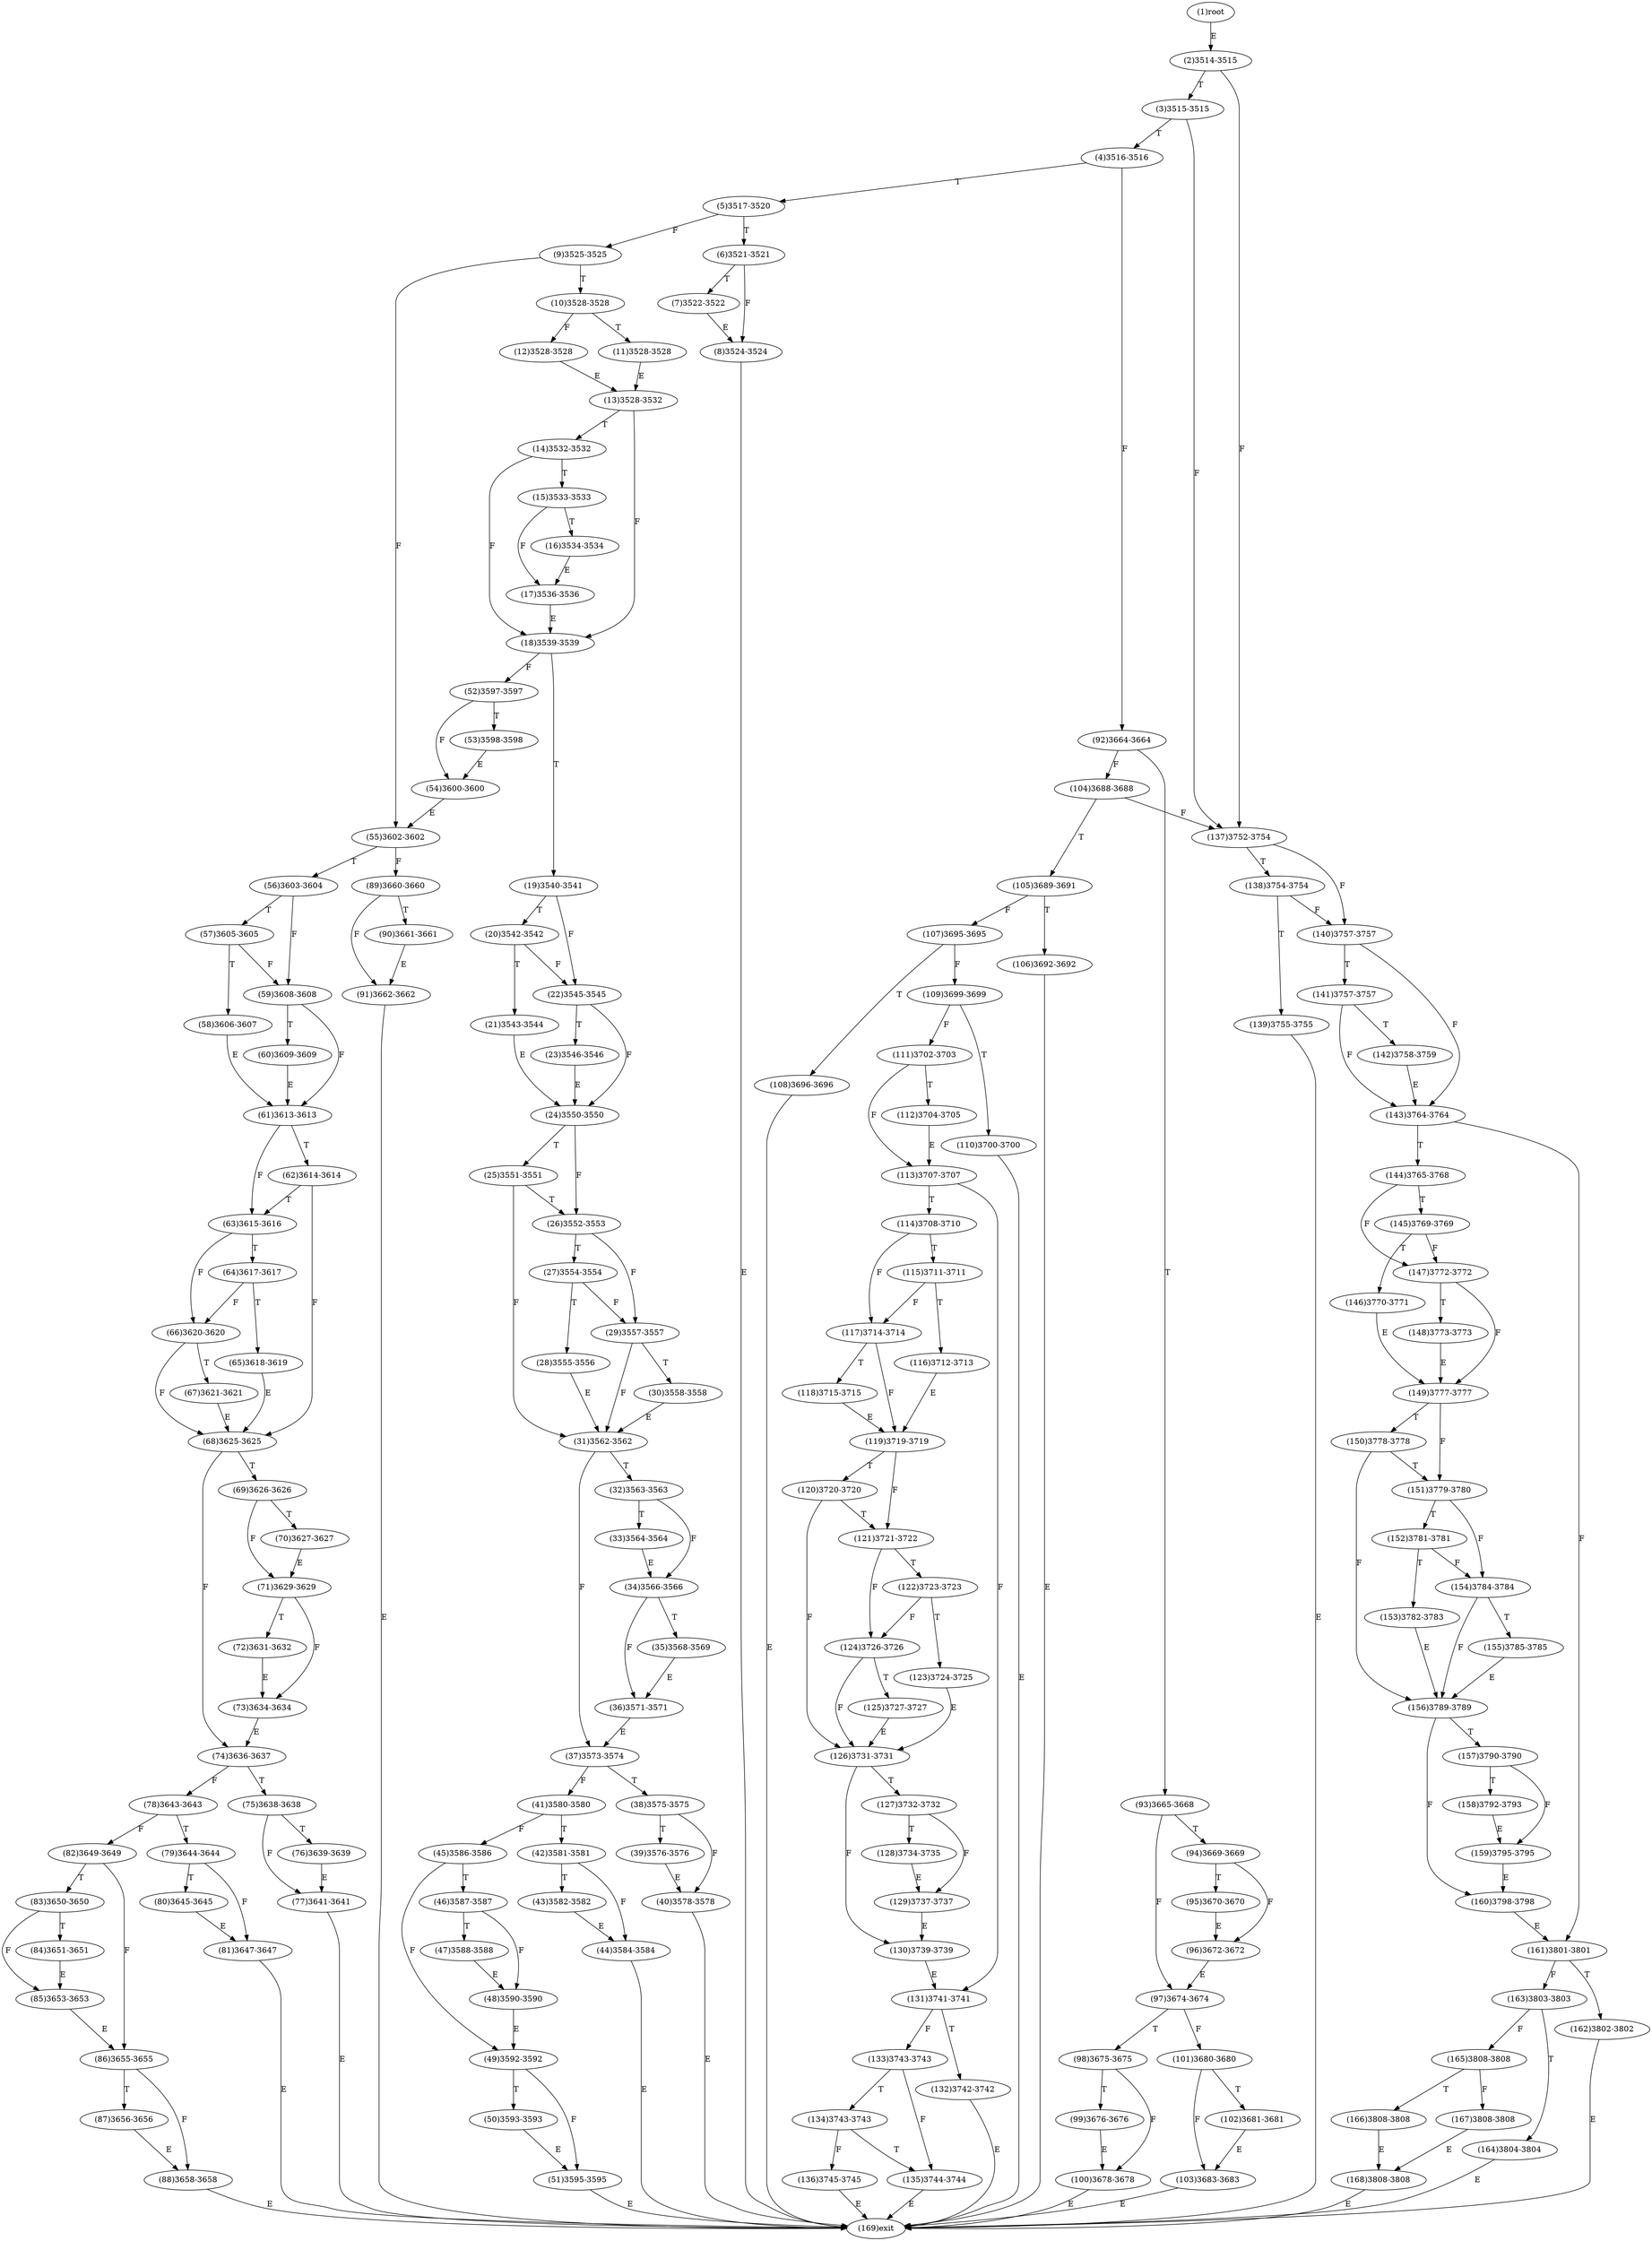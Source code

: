 digraph "" { 
1[ label="(1)root"];
2[ label="(2)3514-3515"];
3[ label="(3)3515-3515"];
4[ label="(4)3516-3516"];
5[ label="(5)3517-3520"];
6[ label="(6)3521-3521"];
7[ label="(7)3522-3522"];
8[ label="(8)3524-3524"];
9[ label="(9)3525-3525"];
10[ label="(10)3528-3528"];
11[ label="(11)3528-3528"];
12[ label="(12)3528-3528"];
13[ label="(13)3528-3532"];
14[ label="(14)3532-3532"];
15[ label="(15)3533-3533"];
17[ label="(17)3536-3536"];
16[ label="(16)3534-3534"];
19[ label="(19)3540-3541"];
18[ label="(18)3539-3539"];
21[ label="(21)3543-3544"];
20[ label="(20)3542-3542"];
23[ label="(23)3546-3546"];
22[ label="(22)3545-3545"];
25[ label="(25)3551-3551"];
24[ label="(24)3550-3550"];
27[ label="(27)3554-3554"];
26[ label="(26)3552-3553"];
29[ label="(29)3557-3557"];
28[ label="(28)3555-3556"];
31[ label="(31)3562-3562"];
30[ label="(30)3558-3558"];
34[ label="(34)3566-3566"];
35[ label="(35)3568-3569"];
32[ label="(32)3563-3563"];
33[ label="(33)3564-3564"];
38[ label="(38)3575-3575"];
39[ label="(39)3576-3576"];
36[ label="(36)3571-3571"];
37[ label="(37)3573-3574"];
42[ label="(42)3581-3581"];
43[ label="(43)3582-3582"];
40[ label="(40)3578-3578"];
41[ label="(41)3580-3580"];
46[ label="(46)3587-3587"];
47[ label="(47)3588-3588"];
44[ label="(44)3584-3584"];
45[ label="(45)3586-3586"];
51[ label="(51)3595-3595"];
50[ label="(50)3593-3593"];
49[ label="(49)3592-3592"];
48[ label="(48)3590-3590"];
55[ label="(55)3602-3602"];
54[ label="(54)3600-3600"];
53[ label="(53)3598-3598"];
52[ label="(52)3597-3597"];
59[ label="(59)3608-3608"];
58[ label="(58)3606-3607"];
57[ label="(57)3605-3605"];
56[ label="(56)3603-3604"];
63[ label="(63)3615-3616"];
62[ label="(62)3614-3614"];
61[ label="(61)3613-3613"];
60[ label="(60)3609-3609"];
68[ label="(68)3625-3625"];
69[ label="(69)3626-3626"];
70[ label="(70)3627-3627"];
71[ label="(71)3629-3629"];
64[ label="(64)3617-3617"];
65[ label="(65)3618-3619"];
66[ label="(66)3620-3620"];
67[ label="(67)3621-3621"];
76[ label="(76)3639-3639"];
77[ label="(77)3641-3641"];
78[ label="(78)3643-3643"];
79[ label="(79)3644-3644"];
72[ label="(72)3631-3632"];
73[ label="(73)3634-3634"];
74[ label="(74)3636-3637"];
75[ label="(75)3638-3638"];
85[ label="(85)3653-3653"];
84[ label="(84)3651-3651"];
87[ label="(87)3656-3656"];
86[ label="(86)3655-3655"];
81[ label="(81)3647-3647"];
80[ label="(80)3645-3645"];
83[ label="(83)3650-3650"];
82[ label="(82)3649-3649"];
93[ label="(93)3665-3668"];
92[ label="(92)3664-3664"];
95[ label="(95)3670-3670"];
94[ label="(94)3669-3669"];
89[ label="(89)3660-3660"];
88[ label="(88)3658-3658"];
91[ label="(91)3662-3662"];
90[ label="(90)3661-3661"];
102[ label="(102)3681-3681"];
103[ label="(103)3683-3683"];
100[ label="(100)3678-3678"];
101[ label="(101)3680-3680"];
98[ label="(98)3675-3675"];
99[ label="(99)3676-3676"];
96[ label="(96)3672-3672"];
97[ label="(97)3674-3674"];
110[ label="(110)3700-3700"];
111[ label="(111)3702-3703"];
108[ label="(108)3696-3696"];
109[ label="(109)3699-3699"];
106[ label="(106)3692-3692"];
107[ label="(107)3695-3695"];
104[ label="(104)3688-3688"];
105[ label="(105)3689-3691"];
119[ label="(119)3719-3719"];
118[ label="(118)3715-3715"];
117[ label="(117)3714-3714"];
116[ label="(116)3712-3713"];
115[ label="(115)3711-3711"];
114[ label="(114)3708-3710"];
113[ label="(113)3707-3707"];
112[ label="(112)3704-3705"];
127[ label="(127)3732-3732"];
126[ label="(126)3731-3731"];
125[ label="(125)3727-3727"];
124[ label="(124)3726-3726"];
123[ label="(123)3724-3725"];
122[ label="(122)3723-3723"];
121[ label="(121)3721-3722"];
120[ label="(120)3720-3720"];
137[ label="(137)3752-3754"];
136[ label="(136)3745-3745"];
139[ label="(139)3755-3755"];
138[ label="(138)3754-3754"];
141[ label="(141)3757-3757"];
140[ label="(140)3757-3757"];
143[ label="(143)3764-3764"];
142[ label="(142)3758-3759"];
129[ label="(129)3737-3737"];
128[ label="(128)3734-3735"];
131[ label="(131)3741-3741"];
130[ label="(130)3739-3739"];
133[ label="(133)3743-3743"];
132[ label="(132)3742-3742"];
135[ label="(135)3744-3744"];
134[ label="(134)3743-3743"];
152[ label="(152)3781-3781"];
153[ label="(153)3782-3783"];
154[ label="(154)3784-3784"];
155[ label="(155)3785-3785"];
156[ label="(156)3789-3789"];
157[ label="(157)3790-3790"];
158[ label="(158)3792-3793"];
159[ label="(159)3795-3795"];
144[ label="(144)3765-3768"];
145[ label="(145)3769-3769"];
146[ label="(146)3770-3771"];
147[ label="(147)3772-3772"];
148[ label="(148)3773-3773"];
149[ label="(149)3777-3777"];
150[ label="(150)3778-3778"];
151[ label="(151)3779-3780"];
169[ label="(169)exit"];
168[ label="(168)3808-3808"];
163[ label="(163)3803-3803"];
162[ label="(162)3802-3802"];
161[ label="(161)3801-3801"];
160[ label="(160)3798-3798"];
167[ label="(167)3808-3808"];
166[ label="(166)3808-3808"];
165[ label="(165)3808-3808"];
164[ label="(164)3804-3804"];
1->2[ label="E"];
2->137[ label="F"];
2->3[ label="T"];
3->137[ label="F"];
3->4[ label="T"];
4->92[ label="F"];
4->5[ label="T"];
5->9[ label="F"];
5->6[ label="T"];
6->8[ label="F"];
6->7[ label="T"];
7->8[ label="E"];
8->169[ label="E"];
9->55[ label="F"];
9->10[ label="T"];
10->12[ label="F"];
10->11[ label="T"];
11->13[ label="E"];
12->13[ label="E"];
13->18[ label="F"];
13->14[ label="T"];
14->18[ label="F"];
14->15[ label="T"];
15->17[ label="F"];
15->16[ label="T"];
16->17[ label="E"];
17->18[ label="E"];
18->52[ label="F"];
18->19[ label="T"];
19->22[ label="F"];
19->20[ label="T"];
20->22[ label="F"];
20->21[ label="T"];
21->24[ label="E"];
22->24[ label="F"];
22->23[ label="T"];
23->24[ label="E"];
24->26[ label="F"];
24->25[ label="T"];
25->31[ label="F"];
25->26[ label="T"];
26->29[ label="F"];
26->27[ label="T"];
27->29[ label="F"];
27->28[ label="T"];
28->31[ label="E"];
29->31[ label="F"];
29->30[ label="T"];
30->31[ label="E"];
31->37[ label="F"];
31->32[ label="T"];
32->34[ label="F"];
32->33[ label="T"];
33->34[ label="E"];
34->36[ label="F"];
34->35[ label="T"];
35->36[ label="E"];
36->37[ label="E"];
37->41[ label="F"];
37->38[ label="T"];
38->40[ label="F"];
38->39[ label="T"];
39->40[ label="E"];
40->169[ label="E"];
41->45[ label="F"];
41->42[ label="T"];
42->44[ label="F"];
42->43[ label="T"];
43->44[ label="E"];
44->169[ label="E"];
45->49[ label="F"];
45->46[ label="T"];
46->48[ label="F"];
46->47[ label="T"];
47->48[ label="E"];
48->49[ label="E"];
49->51[ label="F"];
49->50[ label="T"];
50->51[ label="E"];
51->169[ label="E"];
52->54[ label="F"];
52->53[ label="T"];
53->54[ label="E"];
54->55[ label="E"];
55->89[ label="F"];
55->56[ label="T"];
56->59[ label="F"];
56->57[ label="T"];
57->59[ label="F"];
57->58[ label="T"];
58->61[ label="E"];
59->61[ label="F"];
59->60[ label="T"];
60->61[ label="E"];
61->63[ label="F"];
61->62[ label="T"];
62->68[ label="F"];
62->63[ label="T"];
63->66[ label="F"];
63->64[ label="T"];
64->66[ label="F"];
64->65[ label="T"];
65->68[ label="E"];
66->68[ label="F"];
66->67[ label="T"];
67->68[ label="E"];
68->74[ label="F"];
68->69[ label="T"];
69->71[ label="F"];
69->70[ label="T"];
70->71[ label="E"];
71->73[ label="F"];
71->72[ label="T"];
72->73[ label="E"];
73->74[ label="E"];
74->78[ label="F"];
74->75[ label="T"];
75->77[ label="F"];
75->76[ label="T"];
76->77[ label="E"];
77->169[ label="E"];
78->82[ label="F"];
78->79[ label="T"];
79->81[ label="F"];
79->80[ label="T"];
80->81[ label="E"];
81->169[ label="E"];
82->86[ label="F"];
82->83[ label="T"];
83->85[ label="F"];
83->84[ label="T"];
84->85[ label="E"];
85->86[ label="E"];
86->88[ label="F"];
86->87[ label="T"];
87->88[ label="E"];
88->169[ label="E"];
89->91[ label="F"];
89->90[ label="T"];
90->91[ label="E"];
91->169[ label="E"];
92->104[ label="F"];
92->93[ label="T"];
93->97[ label="F"];
93->94[ label="T"];
94->96[ label="F"];
94->95[ label="T"];
95->96[ label="E"];
96->97[ label="E"];
97->101[ label="F"];
97->98[ label="T"];
98->100[ label="F"];
98->99[ label="T"];
99->100[ label="E"];
100->169[ label="E"];
101->103[ label="F"];
101->102[ label="T"];
102->103[ label="E"];
103->169[ label="E"];
104->137[ label="F"];
104->105[ label="T"];
105->107[ label="F"];
105->106[ label="T"];
106->169[ label="E"];
107->109[ label="F"];
107->108[ label="T"];
108->169[ label="E"];
109->111[ label="F"];
109->110[ label="T"];
110->169[ label="E"];
111->113[ label="F"];
111->112[ label="T"];
112->113[ label="E"];
113->131[ label="F"];
113->114[ label="T"];
114->117[ label="F"];
114->115[ label="T"];
115->117[ label="F"];
115->116[ label="T"];
116->119[ label="E"];
117->119[ label="F"];
117->118[ label="T"];
118->119[ label="E"];
119->121[ label="F"];
119->120[ label="T"];
120->126[ label="F"];
120->121[ label="T"];
121->124[ label="F"];
121->122[ label="T"];
122->124[ label="F"];
122->123[ label="T"];
123->126[ label="E"];
124->126[ label="F"];
124->125[ label="T"];
125->126[ label="E"];
126->130[ label="F"];
126->127[ label="T"];
127->129[ label="F"];
127->128[ label="T"];
128->129[ label="E"];
129->130[ label="E"];
130->131[ label="E"];
131->133[ label="F"];
131->132[ label="T"];
132->169[ label="E"];
133->135[ label="F"];
133->134[ label="T"];
134->136[ label="F"];
134->135[ label="T"];
135->169[ label="E"];
136->169[ label="E"];
137->140[ label="F"];
137->138[ label="T"];
138->140[ label="F"];
138->139[ label="T"];
139->169[ label="E"];
140->143[ label="F"];
140->141[ label="T"];
141->143[ label="F"];
141->142[ label="T"];
142->143[ label="E"];
143->161[ label="F"];
143->144[ label="T"];
144->147[ label="F"];
144->145[ label="T"];
145->147[ label="F"];
145->146[ label="T"];
146->149[ label="E"];
147->149[ label="F"];
147->148[ label="T"];
148->149[ label="E"];
149->151[ label="F"];
149->150[ label="T"];
150->156[ label="F"];
150->151[ label="T"];
151->154[ label="F"];
151->152[ label="T"];
152->154[ label="F"];
152->153[ label="T"];
153->156[ label="E"];
154->156[ label="F"];
154->155[ label="T"];
155->156[ label="E"];
156->160[ label="F"];
156->157[ label="T"];
157->159[ label="F"];
157->158[ label="T"];
158->159[ label="E"];
159->160[ label="E"];
160->161[ label="E"];
161->163[ label="F"];
161->162[ label="T"];
162->169[ label="E"];
163->165[ label="F"];
163->164[ label="T"];
164->169[ label="E"];
165->167[ label="F"];
165->166[ label="T"];
166->168[ label="E"];
167->168[ label="E"];
168->169[ label="E"];
}